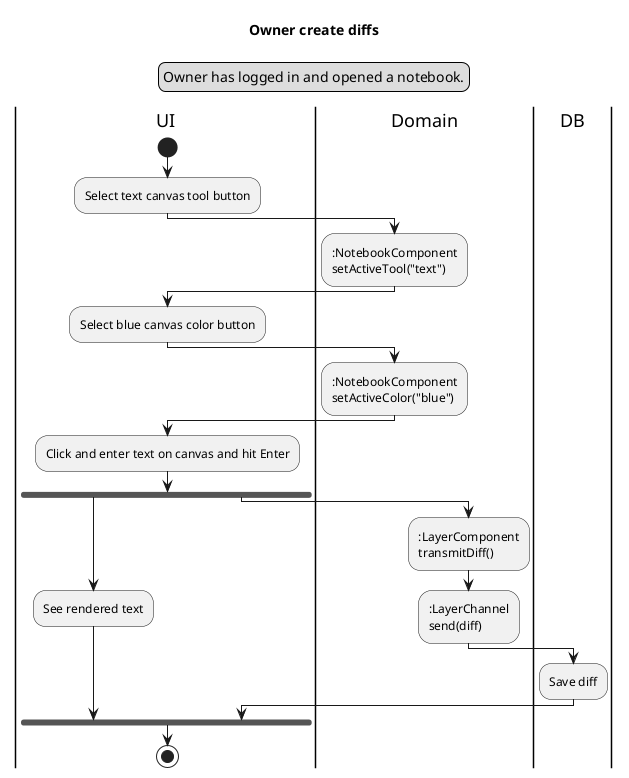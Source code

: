 @startuml Owner create diffs
Title Owner create diffs
legend top
Owner has logged in and opened a notebook.
endlegend

|UI|
start
:Select text canvas tool button;
|Domain|
::NotebookComponent
setActiveTool("text");
|UI|
:Select blue canvas color button;
|Domain|
::NotebookComponent
setActiveColor("blue");
|UI|
:Click and enter text on canvas and hit Enter;
fork
    |UI|
    :See rendered text;
fork again
    |Domain|
    ::LayerComponent
    transmitDiff();
    ::LayerChannel
    send(diff);
    |DB|
    :Save diff;
    |UI|
end fork
stop
@enduml